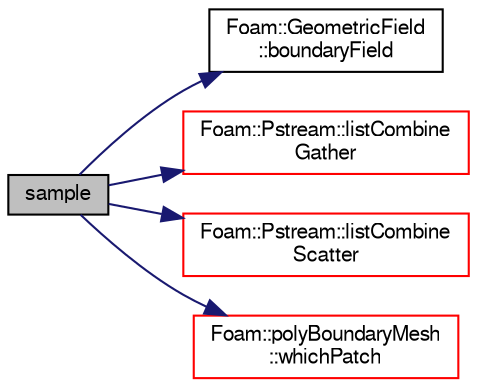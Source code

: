 digraph "sample"
{
  bgcolor="transparent";
  edge [fontname="FreeSans",fontsize="10",labelfontname="FreeSans",labelfontsize="10"];
  node [fontname="FreeSans",fontsize="10",shape=record];
  rankdir="LR";
  Node1 [label="sample",height=0.2,width=0.4,color="black", fillcolor="grey75", style="filled" fontcolor="black"];
  Node1 -> Node2 [color="midnightblue",fontsize="10",style="solid",fontname="FreeSans"];
  Node2 [label="Foam::GeometricField\l::boundaryField",height=0.2,width=0.4,color="black",URL="$a00896.html#a3c6c1a789b48ea0c5e8bff64f9c14f2d",tooltip="Return reference to GeometricBoundaryField. "];
  Node1 -> Node3 [color="midnightblue",fontsize="10",style="solid",fontname="FreeSans"];
  Node3 [label="Foam::Pstream::listCombine\lGather",height=0.2,width=0.4,color="red",URL="$a01959.html#a8c0e5044dc4a942cf62b06797c3a743f"];
  Node1 -> Node4 [color="midnightblue",fontsize="10",style="solid",fontname="FreeSans"];
  Node4 [label="Foam::Pstream::listCombine\lScatter",height=0.2,width=0.4,color="red",URL="$a01959.html#adfd4915b68ab7181dccb847976286e56",tooltip="Scatter data. Reverse of combineGather. "];
  Node1 -> Node5 [color="midnightblue",fontsize="10",style="solid",fontname="FreeSans"];
  Node5 [label="Foam::polyBoundaryMesh\l::whichPatch",height=0.2,width=0.4,color="red",URL="$a01855.html#a6d7e875689c6272231ad4b60139b7324",tooltip="Return patch index for a given face label. "];
}

